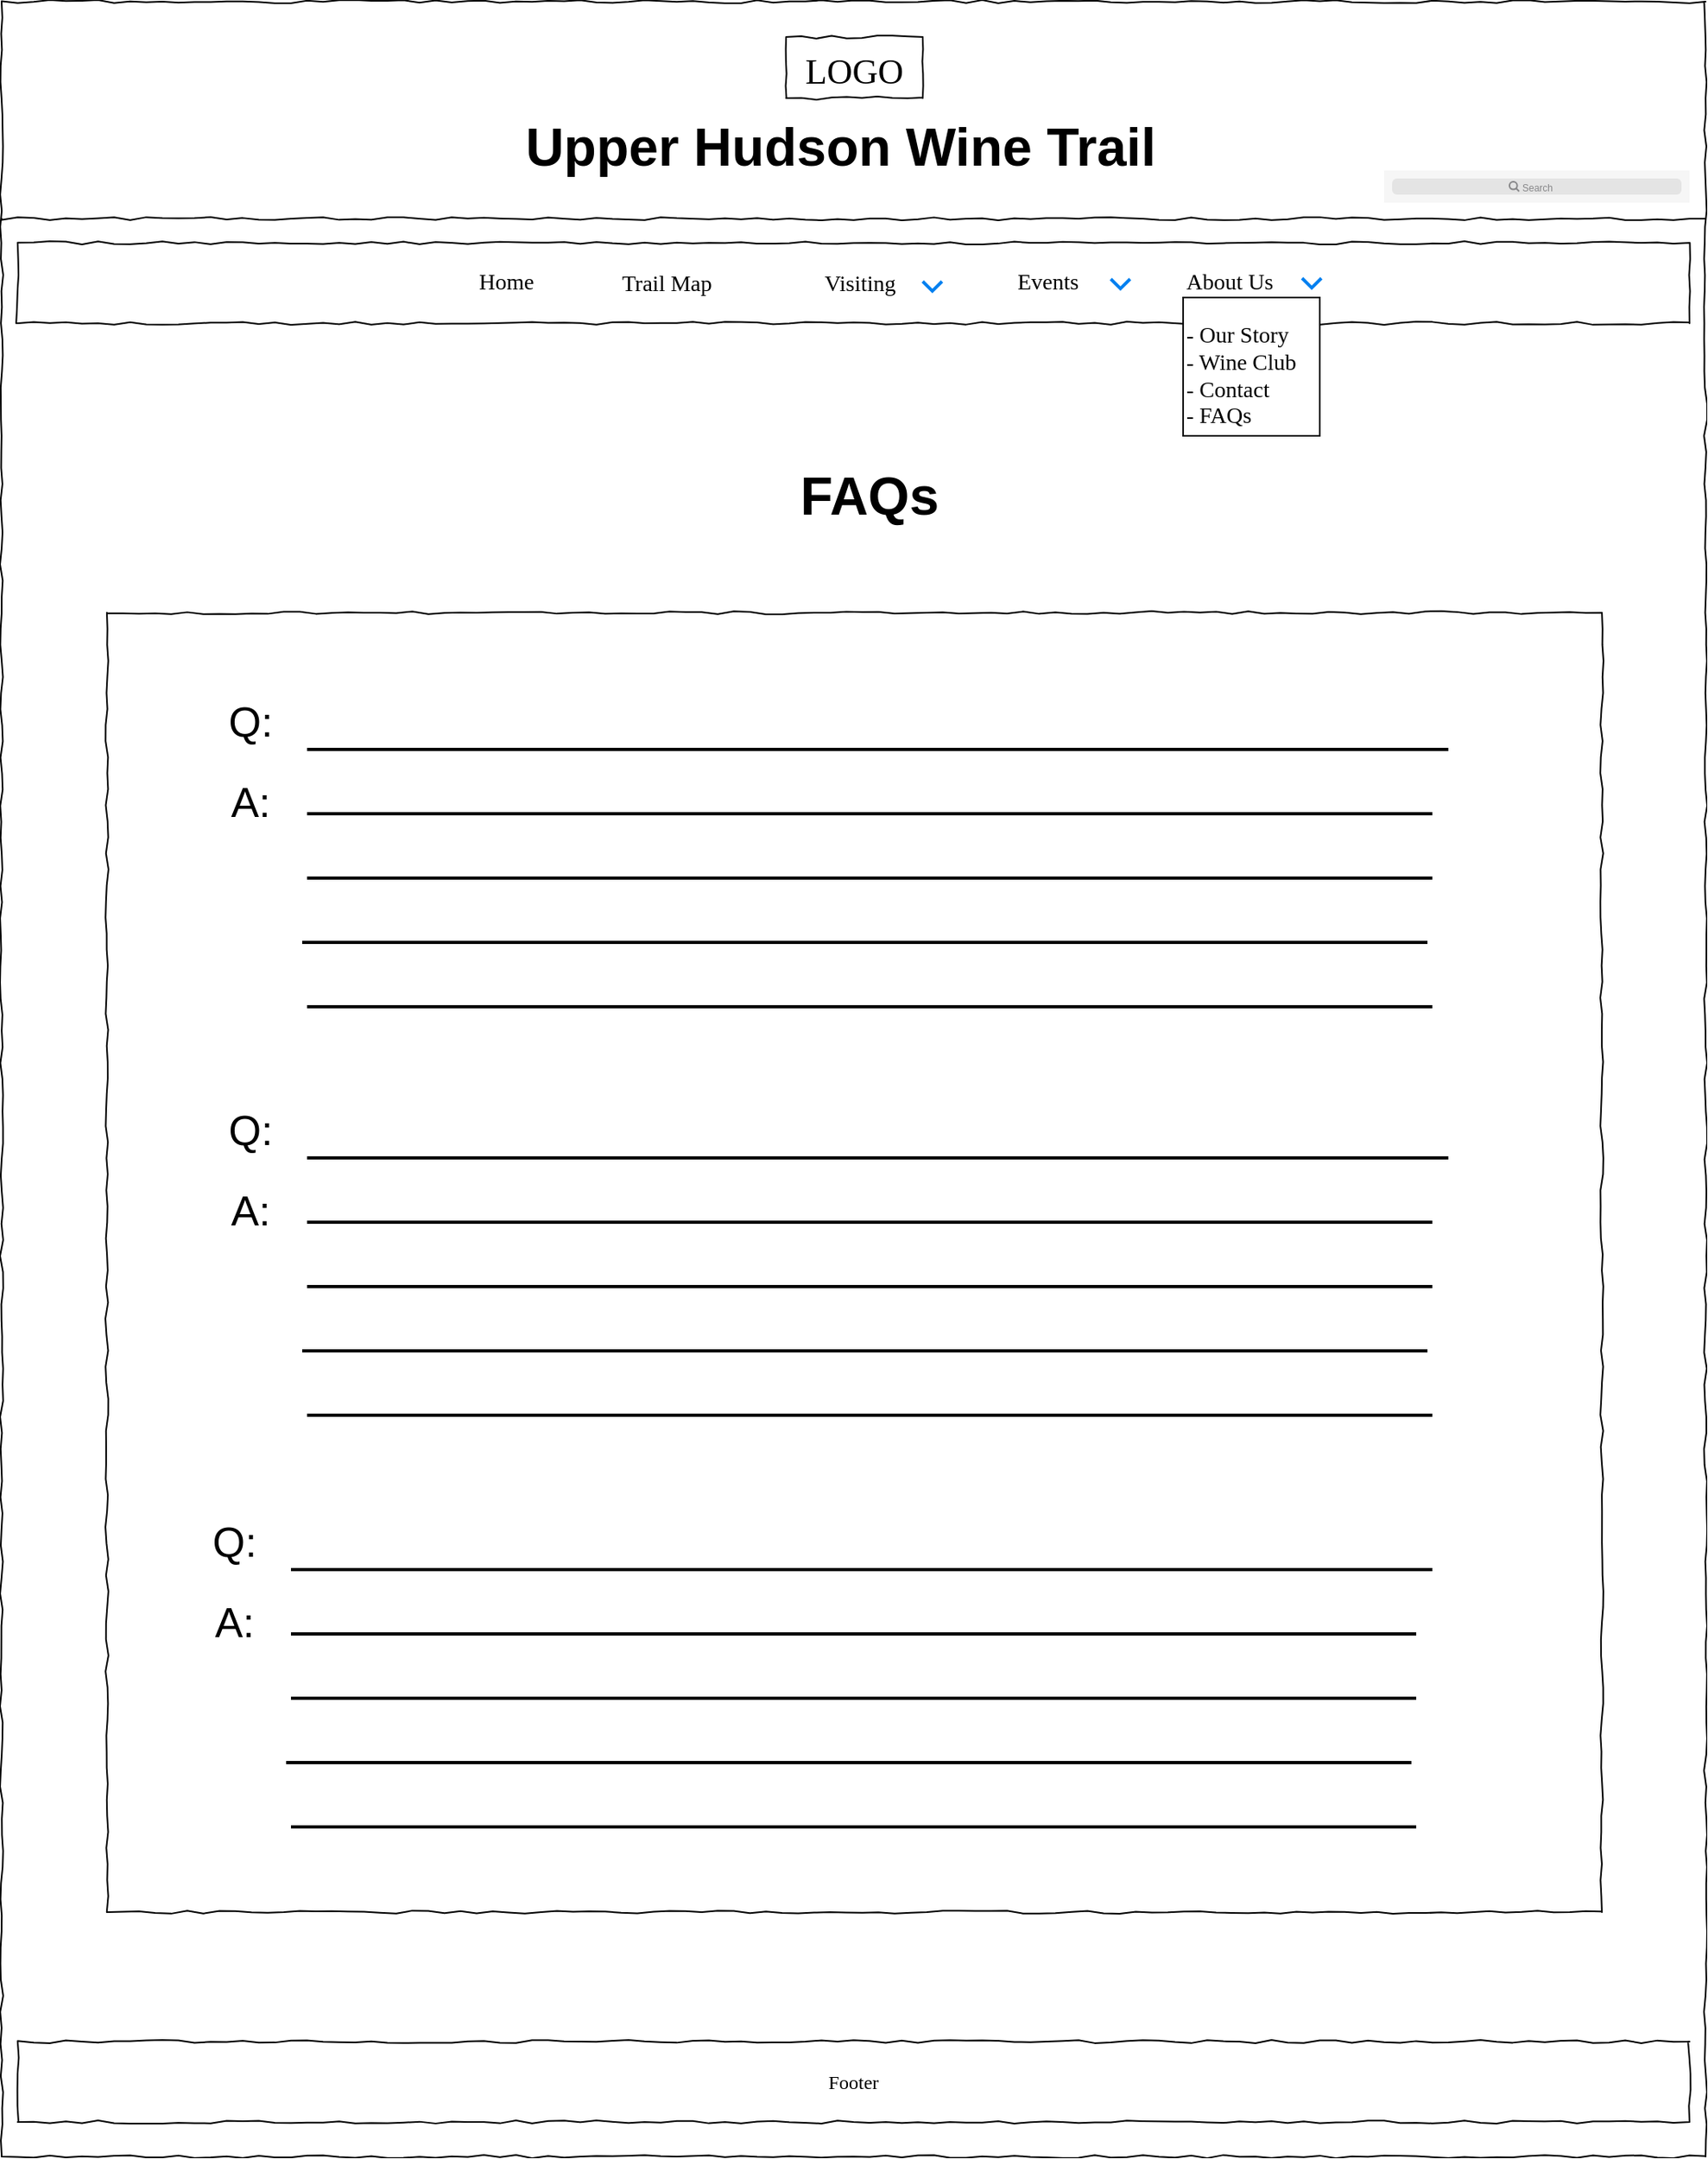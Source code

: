 <mxfile version="13.6.3" type="device"><diagram name="Page-1" id="03018318-947c-dd8e-b7a3-06fadd420f32"><mxGraphModel dx="1422" dy="674" grid="1" gridSize="10" guides="1" tooltips="1" connect="1" arrows="1" fold="1" page="1" pageScale="1" pageWidth="1100" pageHeight="850" background="#ffffff" math="0" shadow="0"><root><mxCell id="0"/><mxCell id="1" parent="0"/><mxCell id="677b7b8949515195-1" value="" style="whiteSpace=wrap;html=1;rounded=0;shadow=0;labelBackgroundColor=none;strokeColor=#000000;strokeWidth=1;fillColor=none;fontFamily=Verdana;fontSize=12;fontColor=#000000;align=center;comic=1;" parent="1" vertex="1"><mxGeometry x="20" y="10" width="1060" height="1340" as="geometry"/></mxCell><mxCell id="677b7b8949515195-2" value="&lt;font style=&quot;font-size: 22px&quot;&gt;LOGO&lt;/font&gt;" style="whiteSpace=wrap;html=1;rounded=0;shadow=0;labelBackgroundColor=none;strokeWidth=1;fontFamily=Verdana;fontSize=28;align=center;comic=1;" parent="1" vertex="1"><mxGeometry x="508" y="32" width="85" height="38" as="geometry"/></mxCell><mxCell id="677b7b8949515195-9" value="" style="line;strokeWidth=1;html=1;rounded=0;shadow=0;labelBackgroundColor=none;fillColor=none;fontFamily=Verdana;fontSize=14;fontColor=#000000;align=center;comic=1;" parent="1" vertex="1"><mxGeometry x="20" y="140" width="1060" height="10" as="geometry"/></mxCell><mxCell id="677b7b8949515195-10" value="" style="whiteSpace=wrap;html=1;rounded=0;shadow=0;labelBackgroundColor=none;strokeWidth=1;fillColor=none;fontFamily=Verdana;fontSize=12;align=center;comic=1;" parent="1" vertex="1"><mxGeometry x="30" y="160" width="1040" height="50" as="geometry"/></mxCell><mxCell id="677b7b8949515195-11" value="Home" style="text;html=1;points=[];align=left;verticalAlign=top;spacingTop=-4;fontSize=14;fontFamily=Verdana" parent="1" vertex="1"><mxGeometry x="315" y="174" width="60" height="20" as="geometry"/></mxCell><mxCell id="677b7b8949515195-12" value="Trail Map" style="text;html=1;points=[];align=left;verticalAlign=top;spacingTop=-4;fontSize=14;fontFamily=Verdana" parent="1" vertex="1"><mxGeometry x="404" y="174.5" width="60" height="19" as="geometry"/></mxCell><mxCell id="x5q5EDNmhLwT_21sWx4b-1" value="" style="shape=image;html=1;verticalAlign=top;verticalLabelPosition=bottom;labelBackgroundColor=#ffffff;imageAspect=0;aspect=fixed;image=https://cdn3.iconfinder.com/data/icons/wpzoom-developer-icon-set/500/01-128.png" parent="1" vertex="1"><mxGeometry x="870" y="1288" width="34" height="34" as="geometry"/></mxCell><mxCell id="x5q5EDNmhLwT_21sWx4b-2" value="" style="shape=image;html=1;verticalAlign=top;verticalLabelPosition=bottom;labelBackgroundColor=#ffffff;imageAspect=0;aspect=fixed;image=https://cdn3.iconfinder.com/data/icons/picons-social/57/38-instagram-128.png" parent="1" vertex="1"><mxGeometry x="918" y="1289" width="33" height="33" as="geometry"/></mxCell><mxCell id="x5q5EDNmhLwT_21sWx4b-3" value="Events" style="text;html=1;points=[];align=left;verticalAlign=top;spacingTop=-4;fontSize=14;fontFamily=Verdana" parent="1" vertex="1"><mxGeometry x="650" y="174" width="60" height="20" as="geometry"/></mxCell><mxCell id="x5q5EDNmhLwT_21sWx4b-4" value="About Us" style="text;html=1;points=[];align=left;verticalAlign=top;spacingTop=-4;fontSize=14;fontFamily=Verdana" parent="1" vertex="1"><mxGeometry x="755" y="174" width="60" height="20" as="geometry"/></mxCell><mxCell id="x5q5EDNmhLwT_21sWx4b-41" value="Footer" style="whiteSpace=wrap;html=1;rounded=0;shadow=0;labelBackgroundColor=none;strokeWidth=1;fillColor=none;fontFamily=Verdana;fontSize=12;align=center;comic=1;" parent="1" vertex="1"><mxGeometry x="30" y="1278.5" width="1040" height="50" as="geometry"/></mxCell><mxCell id="Dj7FDUDoyI19KXcojeiz-5" value="" style="html=1;verticalLabelPosition=bottom;labelBackgroundColor=#ffffff;verticalAlign=top;shadow=0;dashed=0;strokeWidth=2;shape=mxgraph.ios7.misc.down;strokeColor=#0080f0;" parent="1" vertex="1"><mxGeometry x="829" y="182" width="12" height="6" as="geometry"/></mxCell><mxCell id="C7T5lcY4Xh3fgn_umm_E-2" value="" style="html=1;verticalLabelPosition=bottom;labelBackgroundColor=#ffffff;verticalAlign=top;shadow=0;dashed=0;strokeWidth=2;shape=mxgraph.ios7.misc.down;strokeColor=#0080f0;" vertex="1" parent="1"><mxGeometry x="710" y="182.5" width="12" height="6" as="geometry"/></mxCell><mxCell id="C7T5lcY4Xh3fgn_umm_E-3" value="Visiting" style="text;html=1;points=[];align=left;verticalAlign=top;spacingTop=-4;fontSize=14;fontFamily=Verdana" vertex="1" parent="1"><mxGeometry x="530" y="174.5" width="60" height="19" as="geometry"/></mxCell><mxCell id="C7T5lcY4Xh3fgn_umm_E-4" value="" style="html=1;verticalLabelPosition=bottom;labelBackgroundColor=#ffffff;verticalAlign=top;shadow=0;dashed=0;strokeWidth=2;shape=mxgraph.ios7.misc.down;strokeColor=#0080f0;" vertex="1" parent="1"><mxGeometry x="593" y="184" width="12" height="6" as="geometry"/></mxCell><mxCell id="C7T5lcY4Xh3fgn_umm_E-77" value="" style="shape=image;html=1;verticalAlign=top;verticalLabelPosition=bottom;labelBackgroundColor=#ffffff;imageAspect=0;aspect=fixed;image=https://cdn1.iconfinder.com/data/icons/social-black-buttons/512/youtube_v2-128.png" vertex="1" parent="1"><mxGeometry x="968" y="1290.5" width="30" height="30" as="geometry"/></mxCell><mxCell id="C7T5lcY4Xh3fgn_umm_E-88" value="" style="shape=rect;fillColor=#F6F6F6;strokeColor=none;" vertex="1" parent="1"><mxGeometry x="880" y="115" width="190" height="20" as="geometry"/></mxCell><mxCell id="C7T5lcY4Xh3fgn_umm_E-89" value="" style="html=1;strokeWidth=1;shadow=0;dashed=0;shape=mxgraph.ios7ui.marginRect;rx=3;ry=3;rectMargin=5;fillColor=#E4E4E4;strokeColor=none;" vertex="1" parent="C7T5lcY4Xh3fgn_umm_E-88"><mxGeometry width="190" height="20" as="geometry"/></mxCell><mxCell id="C7T5lcY4Xh3fgn_umm_E-90" value="Search" style="shape=mxgraph.ios7.icons.looking_glass;strokeColor=#878789;fillColor=none;fontColor=#878789;labelPosition=right;verticalLabelPosition=middle;align=left;verticalAlign=middle;fontSize=6;fontStyle=0;spacingTop=2;" vertex="1" parent="C7T5lcY4Xh3fgn_umm_E-88"><mxGeometry x="0.5" y="0.5" width="6" height="6" relative="1" as="geometry"><mxPoint x="-17" y="-3" as="offset"/></mxGeometry></mxCell><mxCell id="C7T5lcY4Xh3fgn_umm_E-91" value="&lt;b style=&quot;font-size: 33px&quot;&gt;&lt;font style=&quot;font-size: 33px&quot;&gt;Upper Hudson Wine Trail&lt;/font&gt;&lt;/b&gt;" style="text;html=1;strokeColor=none;fillColor=none;align=center;verticalAlign=middle;whiteSpace=wrap;rounded=0;fontSize=33;" vertex="1" parent="1"><mxGeometry x="258" y="90" width="568" height="20" as="geometry"/></mxCell><mxCell id="C7T5lcY4Xh3fgn_umm_E-105" value="" style="rounded=0;whiteSpace=wrap;html=1;fontSize=33;" vertex="1" parent="1"><mxGeometry x="755" y="194" width="85" height="86" as="geometry"/></mxCell><mxCell id="C7T5lcY4Xh3fgn_umm_E-94" value="- Our Story&lt;br&gt;- Wine Club&lt;br&gt;- Contact&lt;br&gt;- FAQs" style="text;html=1;points=[];align=left;verticalAlign=top;spacingTop=-4;fontSize=14;fontFamily=Verdana" vertex="1" parent="1"><mxGeometry x="755" y="207" width="60" height="60" as="geometry"/></mxCell><mxCell id="C7T5lcY4Xh3fgn_umm_E-115" value="&lt;b style=&quot;font-size: 33px&quot;&gt;&lt;font style=&quot;font-size: 33px&quot;&gt;FAQs&lt;/font&gt;&lt;/b&gt;" style="text;html=1;strokeColor=none;fillColor=none;align=center;verticalAlign=middle;whiteSpace=wrap;rounded=0;fontSize=33;" vertex="1" parent="1"><mxGeometry x="276" y="310" width="568" height="14" as="geometry"/></mxCell><mxCell id="C7T5lcY4Xh3fgn_umm_E-136" value="" style="whiteSpace=wrap;html=1;rounded=0;shadow=0;labelBackgroundColor=none;strokeWidth=1;fillColor=none;fontFamily=Verdana;fontSize=12;align=center;comic=1;" vertex="1" parent="1"><mxGeometry x="85.5" y="390" width="930" height="808" as="geometry"/></mxCell><mxCell id="C7T5lcY4Xh3fgn_umm_E-140" value="" style="line;strokeWidth=2;html=1;fontSize=29;" vertex="1" parent="1"><mxGeometry x="210" y="470" width="710" height="10" as="geometry"/></mxCell><mxCell id="C7T5lcY4Xh3fgn_umm_E-141" value="" style="line;strokeWidth=2;html=1;fontSize=29;" vertex="1" parent="1"><mxGeometry x="210" y="510" width="700" height="10" as="geometry"/></mxCell><mxCell id="C7T5lcY4Xh3fgn_umm_E-163" value="&lt;span style=&quot;font-size: 26px&quot;&gt;Q:&lt;/span&gt;" style="text;html=1;strokeColor=none;fillColor=none;align=center;verticalAlign=middle;whiteSpace=wrap;rounded=0;fontSize=33;" vertex="1" parent="1"><mxGeometry x="100" y="440" width="150" height="30" as="geometry"/></mxCell><mxCell id="C7T5lcY4Xh3fgn_umm_E-164" style="edgeStyle=orthogonalEdgeStyle;rounded=0;orthogonalLoop=1;jettySize=auto;html=1;exitX=0.5;exitY=1;exitDx=0;exitDy=0;fontSize=29;" edge="1" parent="1" source="C7T5lcY4Xh3fgn_umm_E-115" target="C7T5lcY4Xh3fgn_umm_E-115"><mxGeometry relative="1" as="geometry"/></mxCell><mxCell id="C7T5lcY4Xh3fgn_umm_E-166" value="&lt;span style=&quot;font-size: 26px&quot;&gt;A:&lt;/span&gt;" style="text;html=1;strokeColor=none;fillColor=none;align=center;verticalAlign=middle;whiteSpace=wrap;rounded=0;fontSize=33;" vertex="1" parent="1"><mxGeometry x="100" y="490" width="150" height="30" as="geometry"/></mxCell><mxCell id="C7T5lcY4Xh3fgn_umm_E-167" value="" style="line;strokeWidth=2;html=1;fontSize=29;" vertex="1" parent="1"><mxGeometry x="210" y="550" width="700" height="10" as="geometry"/></mxCell><mxCell id="C7T5lcY4Xh3fgn_umm_E-168" value="" style="line;strokeWidth=2;html=1;fontSize=29;" vertex="1" parent="1"><mxGeometry x="207" y="590" width="700" height="10" as="geometry"/></mxCell><mxCell id="C7T5lcY4Xh3fgn_umm_E-169" value="" style="line;strokeWidth=2;html=1;fontSize=29;" vertex="1" parent="1"><mxGeometry x="210" y="630" width="700" height="10" as="geometry"/></mxCell><mxCell id="C7T5lcY4Xh3fgn_umm_E-170" value="" style="line;strokeWidth=2;html=1;fontSize=29;" vertex="1" parent="1"><mxGeometry x="210" y="724" width="710" height="10" as="geometry"/></mxCell><mxCell id="C7T5lcY4Xh3fgn_umm_E-171" value="" style="line;strokeWidth=2;html=1;fontSize=29;" vertex="1" parent="1"><mxGeometry x="210" y="764" width="700" height="10" as="geometry"/></mxCell><mxCell id="C7T5lcY4Xh3fgn_umm_E-172" value="&lt;span style=&quot;font-size: 26px&quot;&gt;Q:&lt;/span&gt;" style="text;html=1;strokeColor=none;fillColor=none;align=center;verticalAlign=middle;whiteSpace=wrap;rounded=0;fontSize=33;" vertex="1" parent="1"><mxGeometry x="100" y="694" width="150" height="30" as="geometry"/></mxCell><mxCell id="C7T5lcY4Xh3fgn_umm_E-173" value="&lt;span style=&quot;font-size: 26px&quot;&gt;A:&lt;/span&gt;" style="text;html=1;strokeColor=none;fillColor=none;align=center;verticalAlign=middle;whiteSpace=wrap;rounded=0;fontSize=33;" vertex="1" parent="1"><mxGeometry x="100" y="744" width="150" height="30" as="geometry"/></mxCell><mxCell id="C7T5lcY4Xh3fgn_umm_E-174" value="" style="line;strokeWidth=2;html=1;fontSize=29;" vertex="1" parent="1"><mxGeometry x="210" y="804" width="700" height="10" as="geometry"/></mxCell><mxCell id="C7T5lcY4Xh3fgn_umm_E-175" value="" style="line;strokeWidth=2;html=1;fontSize=29;" vertex="1" parent="1"><mxGeometry x="207" y="844" width="700" height="10" as="geometry"/></mxCell><mxCell id="C7T5lcY4Xh3fgn_umm_E-176" value="" style="line;strokeWidth=2;html=1;fontSize=29;" vertex="1" parent="1"><mxGeometry x="210" y="884" width="700" height="10" as="geometry"/></mxCell><mxCell id="C7T5lcY4Xh3fgn_umm_E-177" value="" style="line;strokeWidth=2;html=1;fontSize=29;" vertex="1" parent="1"><mxGeometry x="200" y="980" width="710" height="10" as="geometry"/></mxCell><mxCell id="C7T5lcY4Xh3fgn_umm_E-178" value="" style="line;strokeWidth=2;html=1;fontSize=29;" vertex="1" parent="1"><mxGeometry x="200" y="1020" width="700" height="10" as="geometry"/></mxCell><mxCell id="C7T5lcY4Xh3fgn_umm_E-179" value="&lt;span style=&quot;font-size: 26px&quot;&gt;Q:&lt;/span&gt;" style="text;html=1;strokeColor=none;fillColor=none;align=center;verticalAlign=middle;whiteSpace=wrap;rounded=0;fontSize=33;" vertex="1" parent="1"><mxGeometry x="90" y="950" width="150" height="30" as="geometry"/></mxCell><mxCell id="C7T5lcY4Xh3fgn_umm_E-180" value="&lt;span style=&quot;font-size: 26px&quot;&gt;A:&lt;/span&gt;" style="text;html=1;strokeColor=none;fillColor=none;align=center;verticalAlign=middle;whiteSpace=wrap;rounded=0;fontSize=33;" vertex="1" parent="1"><mxGeometry x="90" y="1000" width="150" height="30" as="geometry"/></mxCell><mxCell id="C7T5lcY4Xh3fgn_umm_E-181" value="" style="line;strokeWidth=2;html=1;fontSize=29;" vertex="1" parent="1"><mxGeometry x="200" y="1060" width="700" height="10" as="geometry"/></mxCell><mxCell id="C7T5lcY4Xh3fgn_umm_E-182" value="" style="line;strokeWidth=2;html=1;fontSize=29;" vertex="1" parent="1"><mxGeometry x="197" y="1100" width="700" height="10" as="geometry"/></mxCell><mxCell id="C7T5lcY4Xh3fgn_umm_E-183" value="" style="line;strokeWidth=2;html=1;fontSize=29;" vertex="1" parent="1"><mxGeometry x="200" y="1140" width="700" height="10" as="geometry"/></mxCell></root></mxGraphModel></diagram></mxfile>